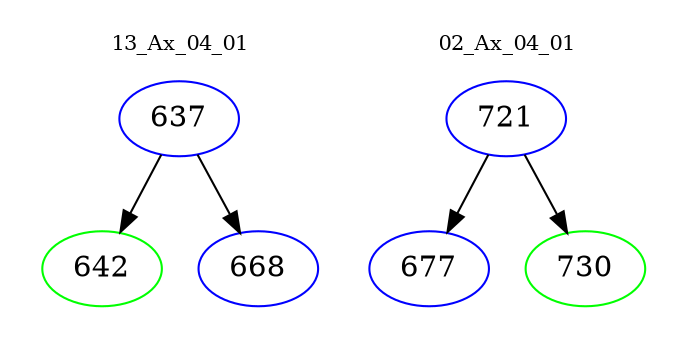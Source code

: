 digraph{
subgraph cluster_0 {
color = white
label = "13_Ax_04_01";
fontsize=10;
T0_637 [label="637", color="blue"]
T0_637 -> T0_642 [color="black"]
T0_642 [label="642", color="green"]
T0_637 -> T0_668 [color="black"]
T0_668 [label="668", color="blue"]
}
subgraph cluster_1 {
color = white
label = "02_Ax_04_01";
fontsize=10;
T1_721 [label="721", color="blue"]
T1_721 -> T1_677 [color="black"]
T1_677 [label="677", color="blue"]
T1_721 -> T1_730 [color="black"]
T1_730 [label="730", color="green"]
}
}
